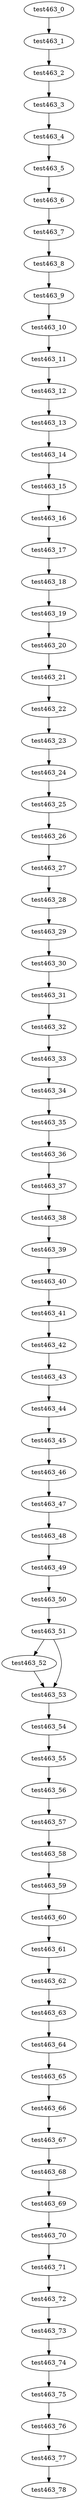 digraph G {
test463_0->test463_1;
test463_1->test463_2;
test463_2->test463_3;
test463_3->test463_4;
test463_4->test463_5;
test463_5->test463_6;
test463_6->test463_7;
test463_7->test463_8;
test463_8->test463_9;
test463_9->test463_10;
test463_10->test463_11;
test463_11->test463_12;
test463_12->test463_13;
test463_13->test463_14;
test463_14->test463_15;
test463_15->test463_16;
test463_16->test463_17;
test463_17->test463_18;
test463_18->test463_19;
test463_19->test463_20;
test463_20->test463_21;
test463_21->test463_22;
test463_22->test463_23;
test463_23->test463_24;
test463_24->test463_25;
test463_25->test463_26;
test463_26->test463_27;
test463_27->test463_28;
test463_28->test463_29;
test463_29->test463_30;
test463_30->test463_31;
test463_31->test463_32;
test463_32->test463_33;
test463_33->test463_34;
test463_34->test463_35;
test463_35->test463_36;
test463_36->test463_37;
test463_37->test463_38;
test463_38->test463_39;
test463_39->test463_40;
test463_40->test463_41;
test463_41->test463_42;
test463_42->test463_43;
test463_43->test463_44;
test463_44->test463_45;
test463_45->test463_46;
test463_46->test463_47;
test463_47->test463_48;
test463_48->test463_49;
test463_49->test463_50;
test463_50->test463_51;
test463_51->test463_52;
test463_51->test463_53;
test463_52->test463_53;
test463_53->test463_54;
test463_54->test463_55;
test463_55->test463_56;
test463_56->test463_57;
test463_57->test463_58;
test463_58->test463_59;
test463_59->test463_60;
test463_60->test463_61;
test463_61->test463_62;
test463_62->test463_63;
test463_63->test463_64;
test463_64->test463_65;
test463_65->test463_66;
test463_66->test463_67;
test463_67->test463_68;
test463_68->test463_69;
test463_69->test463_70;
test463_70->test463_71;
test463_71->test463_72;
test463_72->test463_73;
test463_73->test463_74;
test463_74->test463_75;
test463_75->test463_76;
test463_76->test463_77;
test463_77->test463_78;

}
